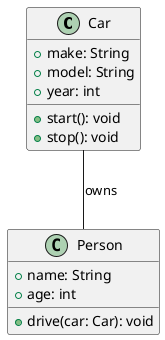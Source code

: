 @startuml
class Car {
  + make: String
  + model: String
  + year: int
  + start(): void
  + stop(): void
}

class Person {
  + name: String
  + age: int
  + drive(car: Car): void
}

Car -- Person: owns
@enduml
